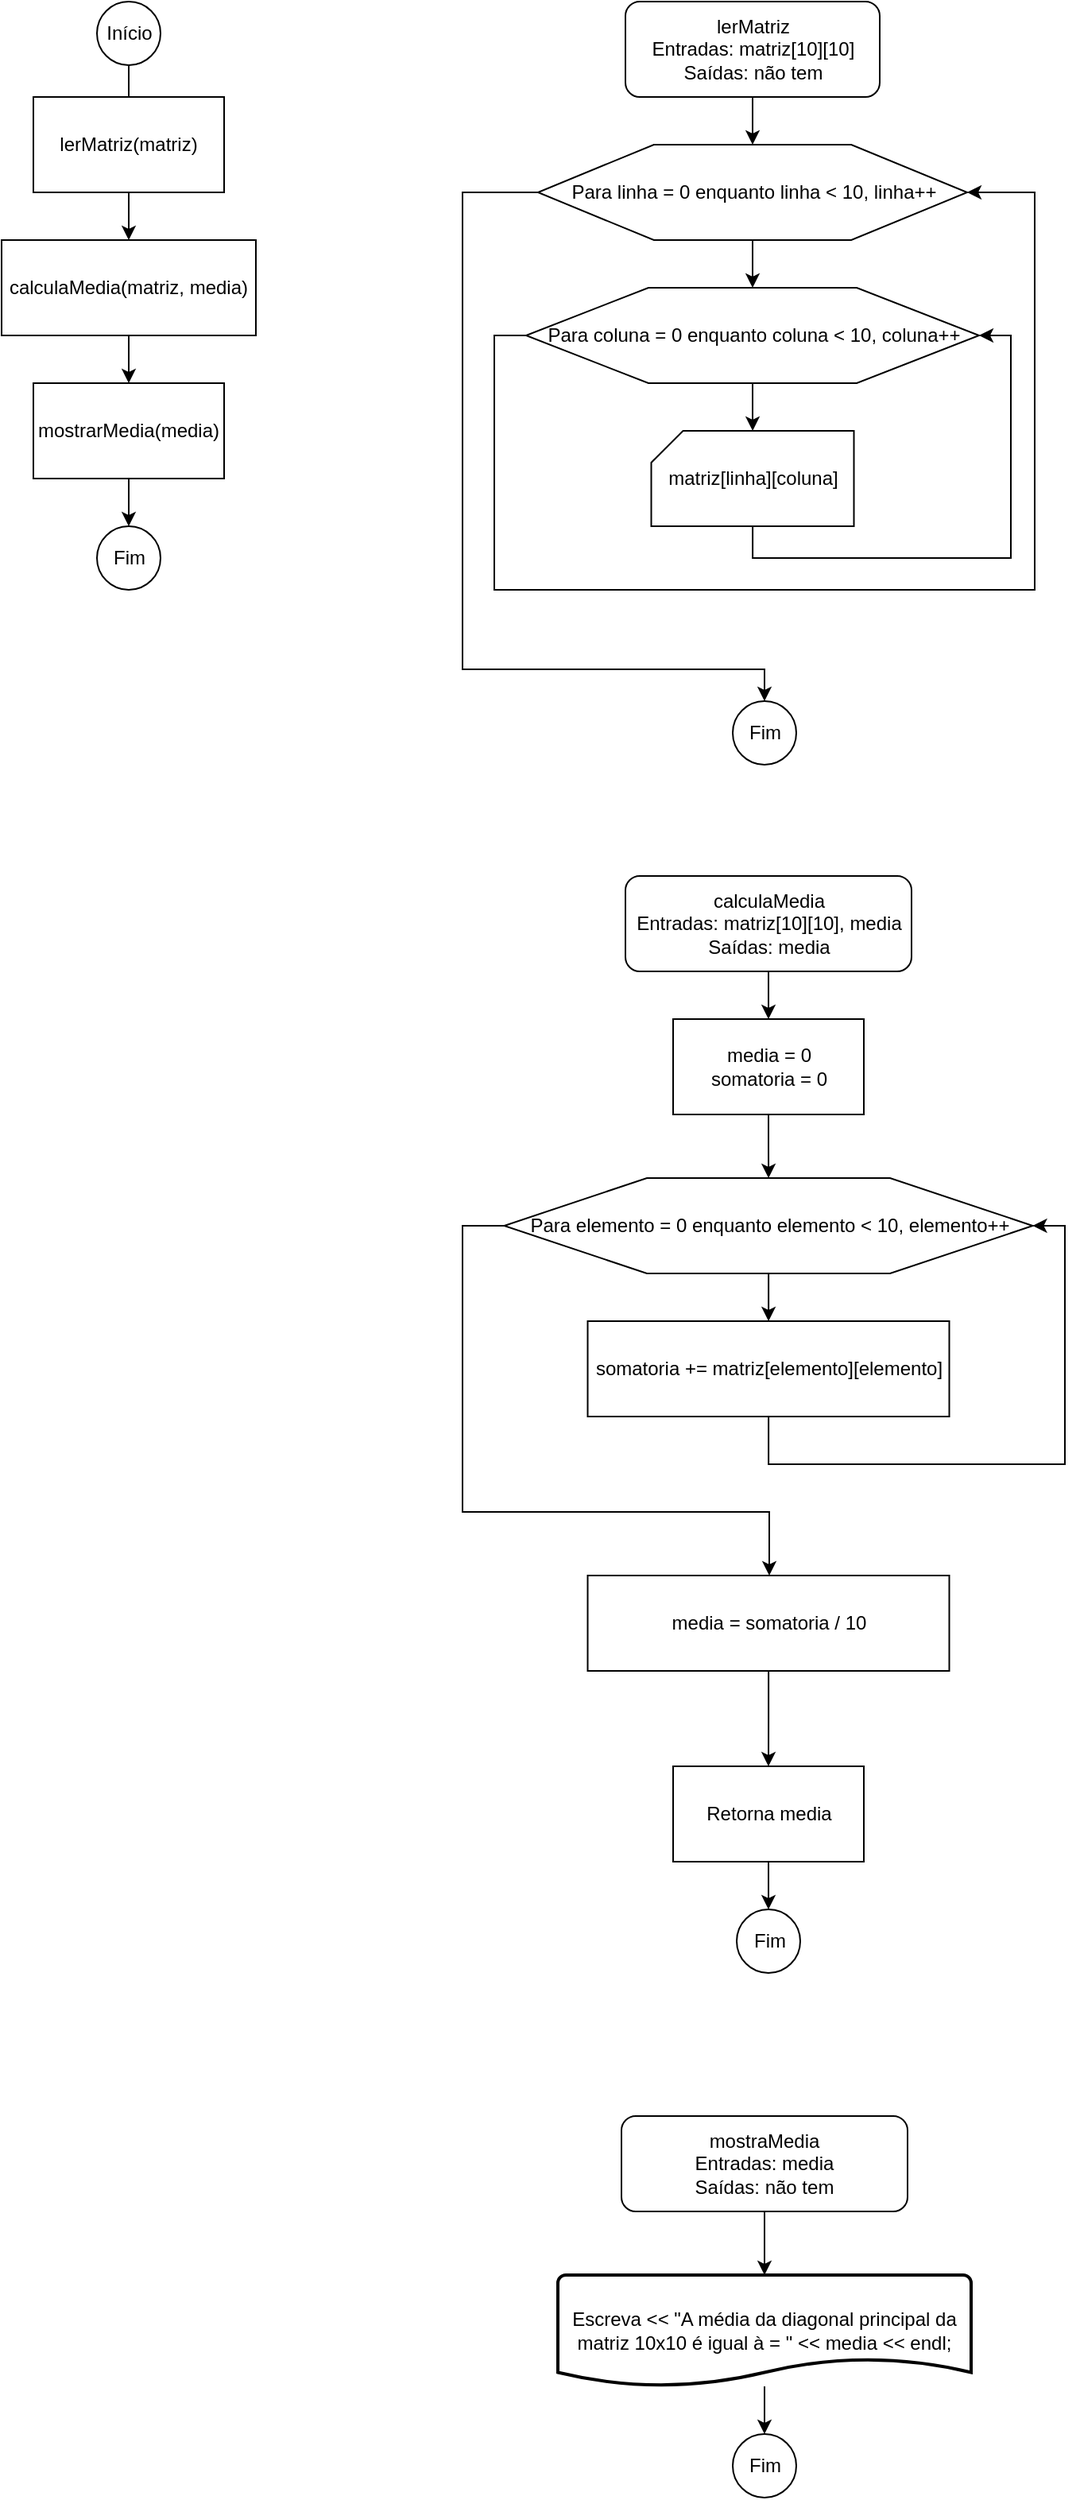 <mxfile version="18.1.3" type="device"><diagram id="Cqn4tyGeYNy9lg7s8RG9" name="Página-1"><mxGraphModel dx="847" dy="863" grid="1" gridSize="10" guides="1" tooltips="1" connect="1" arrows="1" fold="1" page="1" pageScale="1" pageWidth="827" pageHeight="1169" math="0" shadow="0"><root><mxCell id="0"/><mxCell id="1" parent="0"/><mxCell id="CqCjyqfB75kaFA99l9Nx-4" value="" style="edgeStyle=orthogonalEdgeStyle;rounded=0;orthogonalLoop=1;jettySize=auto;html=1;" parent="1" source="CqCjyqfB75kaFA99l9Nx-1" target="CqCjyqfB75kaFA99l9Nx-3" edge="1"><mxGeometry relative="1" as="geometry"/></mxCell><mxCell id="CqCjyqfB75kaFA99l9Nx-1" value="Início" style="verticalLabelPosition=middle;verticalAlign=middle;html=1;shape=mxgraph.flowchart.on-page_reference;labelPosition=center;align=center;" parent="1" vertex="1"><mxGeometry x="60" y="20" width="40" height="40" as="geometry"/></mxCell><mxCell id="CqCjyqfB75kaFA99l9Nx-2" value="lerMatriz(matriz)" style="rounded=0;whiteSpace=wrap;html=1;" parent="1" vertex="1"><mxGeometry x="20" y="80" width="120" height="60" as="geometry"/></mxCell><mxCell id="CqCjyqfB75kaFA99l9Nx-8" value="" style="edgeStyle=orthogonalEdgeStyle;rounded=0;orthogonalLoop=1;jettySize=auto;html=1;" parent="1" source="CqCjyqfB75kaFA99l9Nx-3" target="CqCjyqfB75kaFA99l9Nx-5" edge="1"><mxGeometry relative="1" as="geometry"/></mxCell><mxCell id="CqCjyqfB75kaFA99l9Nx-3" value="calculaMedia(matriz, media)" style="rounded=0;whiteSpace=wrap;html=1;" parent="1" vertex="1"><mxGeometry y="170" width="160" height="60" as="geometry"/></mxCell><mxCell id="CqCjyqfB75kaFA99l9Nx-10" value="" style="edgeStyle=orthogonalEdgeStyle;rounded=0;orthogonalLoop=1;jettySize=auto;html=1;" parent="1" source="CqCjyqfB75kaFA99l9Nx-5" target="CqCjyqfB75kaFA99l9Nx-9" edge="1"><mxGeometry relative="1" as="geometry"/></mxCell><mxCell id="CqCjyqfB75kaFA99l9Nx-5" value="mostrarMedia(media)" style="rounded=0;whiteSpace=wrap;html=1;" parent="1" vertex="1"><mxGeometry x="20" y="260" width="120" height="60" as="geometry"/></mxCell><mxCell id="CqCjyqfB75kaFA99l9Nx-9" value="Fim" style="verticalLabelPosition=middle;verticalAlign=middle;html=1;shape=mxgraph.flowchart.on-page_reference;labelPosition=center;align=center;" parent="1" vertex="1"><mxGeometry x="60" y="350" width="40" height="40" as="geometry"/></mxCell><mxCell id="CqCjyqfB75kaFA99l9Nx-14" value="" style="edgeStyle=orthogonalEdgeStyle;rounded=0;orthogonalLoop=1;jettySize=auto;html=1;" parent="1" source="CqCjyqfB75kaFA99l9Nx-11" target="CqCjyqfB75kaFA99l9Nx-12" edge="1"><mxGeometry relative="1" as="geometry"/></mxCell><mxCell id="CqCjyqfB75kaFA99l9Nx-11" value="lerMatriz&lt;br&gt;Entradas: matriz[10][10]&lt;br&gt;Saídas: não tem" style="rounded=1;whiteSpace=wrap;html=1;" parent="1" vertex="1"><mxGeometry x="392.5" y="20" width="160" height="60" as="geometry"/></mxCell><mxCell id="CqCjyqfB75kaFA99l9Nx-15" value="" style="edgeStyle=orthogonalEdgeStyle;rounded=0;orthogonalLoop=1;jettySize=auto;html=1;" parent="1" source="CqCjyqfB75kaFA99l9Nx-12" target="CqCjyqfB75kaFA99l9Nx-13" edge="1"><mxGeometry relative="1" as="geometry"/></mxCell><mxCell id="CqCjyqfB75kaFA99l9Nx-21" style="edgeStyle=orthogonalEdgeStyle;rounded=0;orthogonalLoop=1;jettySize=auto;html=1;" parent="1" source="CqCjyqfB75kaFA99l9Nx-12" target="CqCjyqfB75kaFA99l9Nx-20" edge="1"><mxGeometry relative="1" as="geometry"><Array as="points"><mxPoint x="290" y="140"/><mxPoint x="290" y="440"/><mxPoint x="480" y="440"/></Array></mxGeometry></mxCell><mxCell id="CqCjyqfB75kaFA99l9Nx-12" value="Para linha = 0 enquanto linha &amp;lt; 10, linha++" style="verticalLabelPosition=middle;verticalAlign=middle;html=1;shape=hexagon;perimeter=hexagonPerimeter2;arcSize=6;size=0.27;labelPosition=center;align=center;" parent="1" vertex="1"><mxGeometry x="337.5" y="110" width="270" height="60" as="geometry"/></mxCell><mxCell id="CqCjyqfB75kaFA99l9Nx-17" value="" style="edgeStyle=orthogonalEdgeStyle;rounded=0;orthogonalLoop=1;jettySize=auto;html=1;" parent="1" source="CqCjyqfB75kaFA99l9Nx-13" target="CqCjyqfB75kaFA99l9Nx-16" edge="1"><mxGeometry relative="1" as="geometry"/></mxCell><mxCell id="CqCjyqfB75kaFA99l9Nx-19" style="edgeStyle=orthogonalEdgeStyle;rounded=0;orthogonalLoop=1;jettySize=auto;html=1;entryX=1;entryY=0.5;entryDx=0;entryDy=0;" parent="1" source="CqCjyqfB75kaFA99l9Nx-13" target="CqCjyqfB75kaFA99l9Nx-12" edge="1"><mxGeometry relative="1" as="geometry"><Array as="points"><mxPoint x="310" y="230"/><mxPoint x="310" y="390"/><mxPoint x="650" y="390"/><mxPoint x="650" y="140"/></Array></mxGeometry></mxCell><mxCell id="CqCjyqfB75kaFA99l9Nx-13" value="Para coluna = 0 enquanto coluna &amp;lt; 10, coluna++" style="verticalLabelPosition=middle;verticalAlign=middle;html=1;shape=hexagon;perimeter=hexagonPerimeter2;arcSize=6;size=0.27;labelPosition=center;align=center;" parent="1" vertex="1"><mxGeometry x="330" y="200" width="285" height="60" as="geometry"/></mxCell><mxCell id="CqCjyqfB75kaFA99l9Nx-18" style="edgeStyle=orthogonalEdgeStyle;rounded=0;orthogonalLoop=1;jettySize=auto;html=1;entryX=1;entryY=0.5;entryDx=0;entryDy=0;" parent="1" source="CqCjyqfB75kaFA99l9Nx-16" target="CqCjyqfB75kaFA99l9Nx-13" edge="1"><mxGeometry relative="1" as="geometry"><Array as="points"><mxPoint x="473" y="370"/><mxPoint x="635" y="370"/><mxPoint x="635" y="230"/></Array></mxGeometry></mxCell><mxCell id="CqCjyqfB75kaFA99l9Nx-16" value="matriz[linha][coluna]" style="verticalLabelPosition=middle;verticalAlign=middle;html=1;shape=card;whiteSpace=wrap;size=20;arcSize=12;labelPosition=center;align=center;" parent="1" vertex="1"><mxGeometry x="408.75" y="290" width="127.5" height="60" as="geometry"/></mxCell><mxCell id="CqCjyqfB75kaFA99l9Nx-20" value="Fim" style="verticalLabelPosition=middle;verticalAlign=middle;html=1;shape=mxgraph.flowchart.on-page_reference;labelPosition=center;align=center;" parent="1" vertex="1"><mxGeometry x="460" y="460" width="40" height="40" as="geometry"/></mxCell><mxCell id="ZLazerDady_pb0C72Uht-9" value="" style="edgeStyle=orthogonalEdgeStyle;rounded=0;orthogonalLoop=1;jettySize=auto;html=1;" parent="1" source="ZLazerDady_pb0C72Uht-4" target="ZLazerDady_pb0C72Uht-8" edge="1"><mxGeometry relative="1" as="geometry"/></mxCell><mxCell id="ZLazerDady_pb0C72Uht-4" value="calculaMedia&lt;br&gt;Entradas: matriz[10][10], media&lt;br&gt;Saídas: media" style="rounded=1;whiteSpace=wrap;html=1;" parent="1" vertex="1"><mxGeometry x="392.5" y="570" width="180" height="60" as="geometry"/></mxCell><mxCell id="ZLazerDady_pb0C72Uht-13" value="" style="edgeStyle=orthogonalEdgeStyle;rounded=0;orthogonalLoop=1;jettySize=auto;html=1;" parent="1" source="ZLazerDady_pb0C72Uht-6" target="ZLazerDady_pb0C72Uht-11" edge="1"><mxGeometry relative="1" as="geometry"/></mxCell><mxCell id="ZLazerDady_pb0C72Uht-15" style="edgeStyle=orthogonalEdgeStyle;rounded=0;orthogonalLoop=1;jettySize=auto;html=1;" parent="1" source="ZLazerDady_pb0C72Uht-6" target="ZLazerDady_pb0C72Uht-12" edge="1"><mxGeometry relative="1" as="geometry"><Array as="points"><mxPoint x="290" y="790"/><mxPoint x="290" y="970"/><mxPoint x="483" y="970"/></Array></mxGeometry></mxCell><mxCell id="ZLazerDady_pb0C72Uht-6" value="Para elemento = 0 enquanto elemento &amp;lt; 10, elemento++" style="verticalLabelPosition=middle;verticalAlign=middle;html=1;shape=hexagon;perimeter=hexagonPerimeter2;arcSize=6;size=0.27;labelPosition=center;align=center;" parent="1" vertex="1"><mxGeometry x="316.25" y="760" width="332.5" height="60" as="geometry"/></mxCell><mxCell id="ZLazerDady_pb0C72Uht-10" value="" style="edgeStyle=orthogonalEdgeStyle;rounded=0;orthogonalLoop=1;jettySize=auto;html=1;" parent="1" source="ZLazerDady_pb0C72Uht-8" target="ZLazerDady_pb0C72Uht-6" edge="1"><mxGeometry relative="1" as="geometry"/></mxCell><mxCell id="ZLazerDady_pb0C72Uht-8" value="media = 0&lt;br&gt;somatoria = 0" style="rounded=0;whiteSpace=wrap;html=1;" parent="1" vertex="1"><mxGeometry x="422.5" y="660" width="120" height="60" as="geometry"/></mxCell><mxCell id="ZLazerDady_pb0C72Uht-14" style="edgeStyle=orthogonalEdgeStyle;rounded=0;orthogonalLoop=1;jettySize=auto;html=1;entryX=1;entryY=0.5;entryDx=0;entryDy=0;" parent="1" source="ZLazerDady_pb0C72Uht-11" target="ZLazerDady_pb0C72Uht-6" edge="1"><mxGeometry relative="1" as="geometry"><Array as="points"><mxPoint x="483" y="940"/><mxPoint x="669" y="940"/><mxPoint x="669" y="790"/></Array></mxGeometry></mxCell><mxCell id="ZLazerDady_pb0C72Uht-11" value="somatoria += matriz[elemento][elemento]" style="rounded=0;whiteSpace=wrap;html=1;" parent="1" vertex="1"><mxGeometry x="368.75" y="850" width="227.5" height="60" as="geometry"/></mxCell><mxCell id="IQvHoc5-C5zo7ezTq1Ua-2" value="" style="edgeStyle=orthogonalEdgeStyle;rounded=0;orthogonalLoop=1;jettySize=auto;html=1;" edge="1" parent="1" source="ZLazerDady_pb0C72Uht-12" target="IQvHoc5-C5zo7ezTq1Ua-1"><mxGeometry relative="1" as="geometry"/></mxCell><mxCell id="ZLazerDady_pb0C72Uht-12" value="media = somatoria / 10" style="rounded=0;whiteSpace=wrap;html=1;" parent="1" vertex="1"><mxGeometry x="368.75" y="1010" width="227.5" height="60" as="geometry"/></mxCell><mxCell id="ZLazerDady_pb0C72Uht-16" value="Fim" style="verticalLabelPosition=middle;verticalAlign=middle;html=1;shape=mxgraph.flowchart.on-page_reference;labelPosition=center;align=center;" parent="1" vertex="1"><mxGeometry x="462.5" y="1220" width="40" height="40" as="geometry"/></mxCell><mxCell id="ZLazerDady_pb0C72Uht-20" value="" style="edgeStyle=orthogonalEdgeStyle;rounded=0;orthogonalLoop=1;jettySize=auto;html=1;" parent="1" source="ZLazerDady_pb0C72Uht-18" target="ZLazerDady_pb0C72Uht-19" edge="1"><mxGeometry relative="1" as="geometry"/></mxCell><mxCell id="ZLazerDady_pb0C72Uht-18" value="mostraMedia&lt;br&gt;Entradas: media&lt;br&gt;Saídas: não tem" style="rounded=1;whiteSpace=wrap;html=1;" parent="1" vertex="1"><mxGeometry x="390" y="1350" width="180" height="60" as="geometry"/></mxCell><mxCell id="ZLazerDady_pb0C72Uht-22" value="" style="edgeStyle=orthogonalEdgeStyle;rounded=0;orthogonalLoop=1;jettySize=auto;html=1;" parent="1" source="ZLazerDady_pb0C72Uht-19" target="ZLazerDady_pb0C72Uht-21" edge="1"><mxGeometry relative="1" as="geometry"/></mxCell><mxCell id="ZLazerDady_pb0C72Uht-19" value="Escreva &amp;lt;&amp;lt; &quot;A média da diagonal principal da matriz 10x10 é igual à = &quot; &amp;lt;&amp;lt; media &amp;lt;&amp;lt; endl;" style="strokeWidth=2;html=1;shape=mxgraph.flowchart.document2;whiteSpace=wrap;size=0.25;" parent="1" vertex="1"><mxGeometry x="350" y="1450" width="260" height="70" as="geometry"/></mxCell><mxCell id="ZLazerDady_pb0C72Uht-21" value="Fim" style="verticalLabelPosition=middle;verticalAlign=middle;html=1;shape=mxgraph.flowchart.on-page_reference;labelPosition=center;align=center;" parent="1" vertex="1"><mxGeometry x="460" y="1550" width="40" height="40" as="geometry"/></mxCell><mxCell id="IQvHoc5-C5zo7ezTq1Ua-3" value="" style="edgeStyle=orthogonalEdgeStyle;rounded=0;orthogonalLoop=1;jettySize=auto;html=1;" edge="1" parent="1" source="IQvHoc5-C5zo7ezTq1Ua-1" target="ZLazerDady_pb0C72Uht-16"><mxGeometry relative="1" as="geometry"/></mxCell><mxCell id="IQvHoc5-C5zo7ezTq1Ua-1" value="Retorna media" style="rounded=0;whiteSpace=wrap;html=1;" vertex="1" parent="1"><mxGeometry x="422.5" y="1130" width="120" height="60" as="geometry"/></mxCell></root></mxGraphModel></diagram></mxfile>